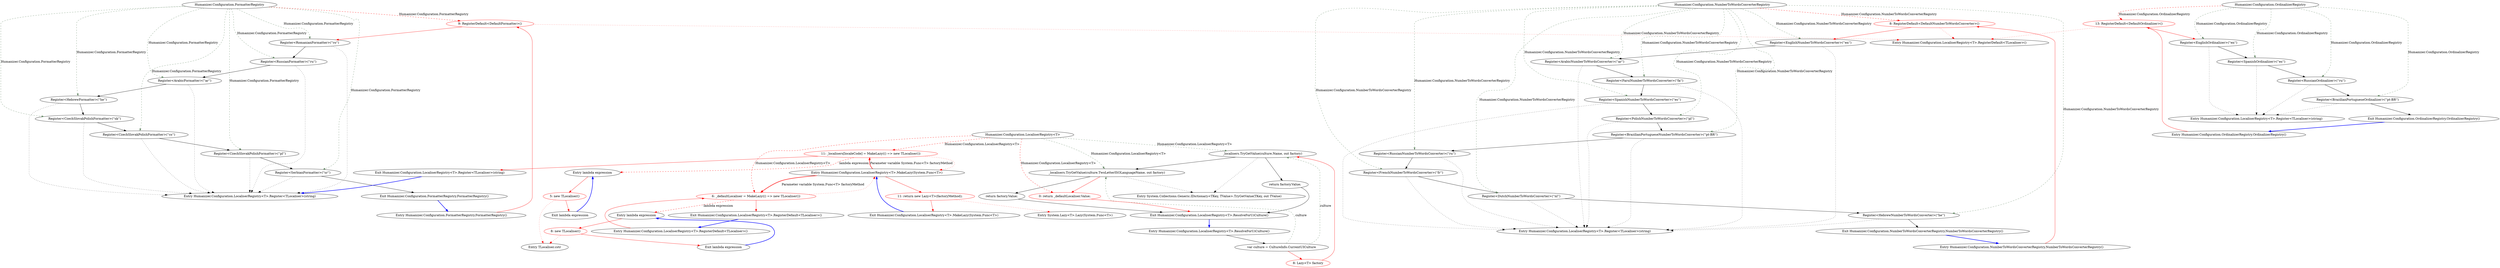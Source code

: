digraph  {
n13 [label="Humanizer.Configuration.FormatterRegistry", span=""];
n0 [cluster="Humanizer.Configuration.FormatterRegistry.FormatterRegistry()", label="Entry Humanizer.Configuration.FormatterRegistry.FormatterRegistry()", span="6-6"];
n1 [cluster="Humanizer.Configuration.FormatterRegistry.FormatterRegistry()", color=red, community=0, label="9: RegisterDefault<DefaultFormatter>()", span="8-8"];
n2 [cluster="Humanizer.Configuration.FormatterRegistry.FormatterRegistry()", label="Register<RomanianFormatter>(''ro'')", span="9-9"];
n11 [cluster="Humanizer.Configuration.LocaliserRegistry<T>.RegisterDefault<TLocaliser>()", label="Entry Humanizer.Configuration.LocaliserRegistry<T>.RegisterDefault<TLocaliser>()", span="50-50"];
n3 [cluster="Humanizer.Configuration.FormatterRegistry.FormatterRegistry()", label="Register<RussianFormatter>(''ru'')", span="10-10"];
n12 [cluster="Humanizer.Configuration.LocaliserRegistry<T>.Register<TLocaliser>(string)", label="Entry Humanizer.Configuration.LocaliserRegistry<T>.Register<TLocaliser>(string)", span="41-41"];
n4 [cluster="Humanizer.Configuration.FormatterRegistry.FormatterRegistry()", label="Register<ArabicFormatter>(''ar'')", span="11-11"];
n5 [cluster="Humanizer.Configuration.FormatterRegistry.FormatterRegistry()", label="Register<HebrewFormatter>(''he'')", span="12-12"];
n6 [cluster="Humanizer.Configuration.FormatterRegistry.FormatterRegistry()", label="Register<CzechSlovakPolishFormatter>(''sk'')", span="13-13"];
n7 [cluster="Humanizer.Configuration.FormatterRegistry.FormatterRegistry()", label="Register<CzechSlovakPolishFormatter>(''cs'')", span="14-14"];
n8 [cluster="Humanizer.Configuration.FormatterRegistry.FormatterRegistry()", label="Register<CzechSlovakPolishFormatter>(''pl'')", span="15-15"];
n9 [cluster="Humanizer.Configuration.FormatterRegistry.FormatterRegistry()", label="Register<SerbianFormatter>(''sr'')", span="16-16"];
n10 [cluster="Humanizer.Configuration.FormatterRegistry.FormatterRegistry()", label="Exit Humanizer.Configuration.FormatterRegistry.FormatterRegistry()", span="6-6"];
m0_15 [cluster="Humanizer.Configuration.LocaliserRegistry<T>.Register<TLocaliser>(string)", color=red, community=0, file="LocaliserRegistry.cs", label="11: _localisers[localeCode] = MakeLazy(() => new TLocaliser())", span="44-44"];
m0_16 [cluster="Humanizer.Configuration.LocaliserRegistry<T>.Register<TLocaliser>(string)", file="LocaliserRegistry.cs", label="Exit Humanizer.Configuration.LocaliserRegistry<T>.Register<TLocaliser>(string)", span="41-41"];
m0_13 [cluster="System.Collections.Generic.IDictionary<TKey, TValue>.TryGetValue(TKey, out TValue)", file="LocaliserRegistry.cs", label="Entry System.Collections.Generic.IDictionary<TKey, TValue>.TryGetValue(TKey, out TValue)", span="0-0"];
m0_3 [cluster="System.Lazy<T>.Lazy(System.Func<T>)", file="LocaliserRegistry.cs", label="Entry System.Lazy<T>.Lazy(System.Func<T>)", span="0-0"];
m0_0 [cluster="Humanizer.Configuration.LocaliserRegistry<T>.MakeLazy(System.Func<T>)", file="LocaliserRegistry.cs", label="Entry Humanizer.Configuration.LocaliserRegistry<T>.MakeLazy(System.Func<T>)", span="15-15"];
m0_1 [cluster="Humanizer.Configuration.LocaliserRegistry<T>.MakeLazy(System.Func<T>)", color=red, community=0, file="LocaliserRegistry.cs", label="11: return new Lazy<T>(factoryMethod);", span="17-17"];
m0_2 [cluster="Humanizer.Configuration.LocaliserRegistry<T>.MakeLazy(System.Func<T>)", file="LocaliserRegistry.cs", label="Exit Humanizer.Configuration.LocaliserRegistry<T>.MakeLazy(System.Func<T>)", span="15-15"];
m0_20 [cluster="TLocaliser.cstr", file="LocaliserRegistry.cs", label="Entry TLocaliser.cstr", span=""];
m0_4 [cluster="Humanizer.Configuration.LocaliserRegistry<T>.ResolveForUiCulture()", file="LocaliserRegistry.cs", label="Entry Humanizer.Configuration.LocaliserRegistry<T>.ResolveForUiCulture()", span="23-23"];
m0_5 [cluster="Humanizer.Configuration.LocaliserRegistry<T>.ResolveForUiCulture()", file="LocaliserRegistry.cs", label="var culture = CultureInfo.CurrentUICulture", span="25-25"];
m0_6 [cluster="Humanizer.Configuration.LocaliserRegistry<T>.ResolveForUiCulture()", color=red, community=0, file="LocaliserRegistry.cs", label="8: Lazy<T> factory", span="27-27"];
m0_7 [cluster="Humanizer.Configuration.LocaliserRegistry<T>.ResolveForUiCulture()", file="LocaliserRegistry.cs", label="_localisers.TryGetValue(culture.Name, out factory)", span="29-29"];
m0_9 [cluster="Humanizer.Configuration.LocaliserRegistry<T>.ResolveForUiCulture()", file="LocaliserRegistry.cs", label="_localisers.TryGetValue(culture.TwoLetterISOLanguageName, out factory)", span="32-32"];
m0_8 [cluster="Humanizer.Configuration.LocaliserRegistry<T>.ResolveForUiCulture()", file="LocaliserRegistry.cs", label="return factory.Value;", span="30-30"];
m0_10 [cluster="Humanizer.Configuration.LocaliserRegistry<T>.ResolveForUiCulture()", file="LocaliserRegistry.cs", label="return factory.Value;", span="33-33"];
m0_11 [cluster="Humanizer.Configuration.LocaliserRegistry<T>.ResolveForUiCulture()", color=red, community=0, file="LocaliserRegistry.cs", label="0: return _defaultLocaliser.Value;", span="35-35"];
m0_12 [cluster="Humanizer.Configuration.LocaliserRegistry<T>.ResolveForUiCulture()", file="LocaliserRegistry.cs", label="Exit Humanizer.Configuration.LocaliserRegistry<T>.ResolveForUiCulture()", span="23-23"];
m0_24 [cluster="lambda expression", file="LocaliserRegistry.cs", label="Entry lambda expression", span="53-53"];
m0_17 [cluster="lambda expression", file="LocaliserRegistry.cs", label="Entry lambda expression", span="44-44"];
m0_18 [cluster="lambda expression", color=red, community=0, file="LocaliserRegistry.cs", label="5: new TLocaliser()", span="44-44"];
m0_19 [cluster="lambda expression", file="LocaliserRegistry.cs", label="Exit lambda expression", span="44-44"];
m0_25 [cluster="lambda expression", color=red, community=0, file="LocaliserRegistry.cs", label="8: new TLocaliser()", span="53-53"];
m0_26 [cluster="lambda expression", file="LocaliserRegistry.cs", label="Exit lambda expression", span="53-53"];
m0_21 [cluster="Humanizer.Configuration.LocaliserRegistry<T>.RegisterDefault<TLocaliser>()", file="LocaliserRegistry.cs", label="Entry Humanizer.Configuration.LocaliserRegistry<T>.RegisterDefault<TLocaliser>()", span="50-50"];
m0_22 [cluster="Humanizer.Configuration.LocaliserRegistry<T>.RegisterDefault<TLocaliser>()", color=red, community=0, file="LocaliserRegistry.cs", label="6: _defaultLocaliser = MakeLazy(() => new TLocaliser())", span="53-53"];
m0_23 [cluster="Humanizer.Configuration.LocaliserRegistry<T>.RegisterDefault<TLocaliser>()", file="LocaliserRegistry.cs", label="Exit Humanizer.Configuration.LocaliserRegistry<T>.RegisterDefault<TLocaliser>()", span="50-50"];
m0_27 [file="LocaliserRegistry.cs", label="Humanizer.Configuration.LocaliserRegistry<T>", span=""];
m1_0 [cluster="Humanizer.Configuration.NumberToWordsConverterRegistry.NumberToWordsConverterRegistry()", file="NumberToWordsConverterRegistry.cs", label="Entry Humanizer.Configuration.NumberToWordsConverterRegistry.NumberToWordsConverterRegistry()", span="6-6"];
m1_1 [cluster="Humanizer.Configuration.NumberToWordsConverterRegistry.NumberToWordsConverterRegistry()", color=red, community=0, file="NumberToWordsConverterRegistry.cs", label="8: RegisterDefault<DefaultNumberToWordsConverter>()", span="8-8"];
m1_2 [cluster="Humanizer.Configuration.NumberToWordsConverterRegistry.NumberToWordsConverterRegistry()", file="NumberToWordsConverterRegistry.cs", label="Register<EnglishNumberToWordsConverter>(''en'')", span="9-9"];
m1_3 [cluster="Humanizer.Configuration.NumberToWordsConverterRegistry.NumberToWordsConverterRegistry()", file="NumberToWordsConverterRegistry.cs", label="Register<ArabicNumberToWordsConverter>(''ar'')", span="10-10"];
m1_4 [cluster="Humanizer.Configuration.NumberToWordsConverterRegistry.NumberToWordsConverterRegistry()", file="NumberToWordsConverterRegistry.cs", label="Register<FarsiNumberToWordsConverter>(''fa'')", span="11-11"];
m1_5 [cluster="Humanizer.Configuration.NumberToWordsConverterRegistry.NumberToWordsConverterRegistry()", file="NumberToWordsConverterRegistry.cs", label="Register<SpanishNumberToWordsConverter>(''es'')", span="12-12"];
m1_6 [cluster="Humanizer.Configuration.NumberToWordsConverterRegistry.NumberToWordsConverterRegistry()", file="NumberToWordsConverterRegistry.cs", label="Register<PolishNumberToWordsConverter>(''pl'')", span="13-13"];
m1_7 [cluster="Humanizer.Configuration.NumberToWordsConverterRegistry.NumberToWordsConverterRegistry()", file="NumberToWordsConverterRegistry.cs", label="Register<BrazilianPortugueseNumberToWordsConverter>(''pt-BR'')", span="14-14"];
m1_8 [cluster="Humanizer.Configuration.NumberToWordsConverterRegistry.NumberToWordsConverterRegistry()", file="NumberToWordsConverterRegistry.cs", label="Register<RussianNumberToWordsConverter>(''ru'')", span="15-15"];
m1_9 [cluster="Humanizer.Configuration.NumberToWordsConverterRegistry.NumberToWordsConverterRegistry()", file="NumberToWordsConverterRegistry.cs", label="Register<FrenchNumberToWordsConverter>(''fr'')", span="16-16"];
m1_10 [cluster="Humanizer.Configuration.NumberToWordsConverterRegistry.NumberToWordsConverterRegistry()", file="NumberToWordsConverterRegistry.cs", label="Register<DutchNumberToWordsConverter>(''nl'')", span="17-17"];
m1_11 [cluster="Humanizer.Configuration.NumberToWordsConverterRegistry.NumberToWordsConverterRegistry()", file="NumberToWordsConverterRegistry.cs", label="Register<HebrewNumberToWordsConverter>(''he'')", span="18-18"];
m1_12 [cluster="Humanizer.Configuration.NumberToWordsConverterRegistry.NumberToWordsConverterRegistry()", file="NumberToWordsConverterRegistry.cs", label="Exit Humanizer.Configuration.NumberToWordsConverterRegistry.NumberToWordsConverterRegistry()", span="6-6"];
m1_14 [cluster="Humanizer.Configuration.LocaliserRegistry<T>.Register<TLocaliser>(string)", file="NumberToWordsConverterRegistry.cs", label="Entry Humanizer.Configuration.LocaliserRegistry<T>.Register<TLocaliser>(string)", span="41-41"];
m1_15 [file="NumberToWordsConverterRegistry.cs", label="Humanizer.Configuration.NumberToWordsConverterRegistry", span=""];
m2_0 [cluster="Humanizer.Configuration.OrdinalizerRegistry.OrdinalizerRegistry()", file="OrdinalizerRegistry.cs", label="Entry Humanizer.Configuration.OrdinalizerRegistry.OrdinalizerRegistry()", span="6-6"];
m2_1 [cluster="Humanizer.Configuration.OrdinalizerRegistry.OrdinalizerRegistry()", color=red, community=0, file="OrdinalizerRegistry.cs", label="13: RegisterDefault<DefaultOrdinalizer>()", span="8-8"];
m2_2 [cluster="Humanizer.Configuration.OrdinalizerRegistry.OrdinalizerRegistry()", file="OrdinalizerRegistry.cs", label="Register<EnglishOrdinalizer>(''en'')", span="9-9"];
m2_3 [cluster="Humanizer.Configuration.OrdinalizerRegistry.OrdinalizerRegistry()", file="OrdinalizerRegistry.cs", label="Register<SpanishOrdinalizer>(''es'')", span="10-10"];
m2_4 [cluster="Humanizer.Configuration.OrdinalizerRegistry.OrdinalizerRegistry()", file="OrdinalizerRegistry.cs", label="Register<RussianOrdinalizer>(''ru'')", span="11-11"];
m2_5 [cluster="Humanizer.Configuration.OrdinalizerRegistry.OrdinalizerRegistry()", file="OrdinalizerRegistry.cs", label="Register<BrazilianPortugueseOrdinalizer>(''pt-BR'')", span="12-12"];
m2_6 [cluster="Humanizer.Configuration.OrdinalizerRegistry.OrdinalizerRegistry()", file="OrdinalizerRegistry.cs", label="Exit Humanizer.Configuration.OrdinalizerRegistry.OrdinalizerRegistry()", span="6-6"];
m2_8 [cluster="Humanizer.Configuration.LocaliserRegistry<T>.Register<TLocaliser>(string)", file="OrdinalizerRegistry.cs", label="Entry Humanizer.Configuration.LocaliserRegistry<T>.Register<TLocaliser>(string)", span="41-41"];
m2_9 [file="OrdinalizerRegistry.cs", label="Humanizer.Configuration.OrdinalizerRegistry", span=""];
n13 -> n1  [color=red, key=1, label="Humanizer.Configuration.FormatterRegistry", style=dashed];
n13 -> n2  [color=darkseagreen4, key=1, label="Humanizer.Configuration.FormatterRegistry", style=dashed];
n13 -> n3  [color=darkseagreen4, key=1, label="Humanizer.Configuration.FormatterRegistry", style=dashed];
n13 -> n4  [color=darkseagreen4, key=1, label="Humanizer.Configuration.FormatterRegistry", style=dashed];
n13 -> n5  [color=darkseagreen4, key=1, label="Humanizer.Configuration.FormatterRegistry", style=dashed];
n13 -> n6  [color=darkseagreen4, key=1, label="Humanizer.Configuration.FormatterRegistry", style=dashed];
n13 -> n7  [color=darkseagreen4, key=1, label="Humanizer.Configuration.FormatterRegistry", style=dashed];
n13 -> n8  [color=darkseagreen4, key=1, label="Humanizer.Configuration.FormatterRegistry", style=dashed];
n13 -> n9  [color=darkseagreen4, key=1, label="Humanizer.Configuration.FormatterRegistry", style=dashed];
n0 -> n1  [color=red, key=0, style=solid];
n1 -> n2  [color=red, key=0, style=solid];
n1 -> n11  [color=red, key=2, style=dotted];
n2 -> n3  [key=0, style=solid];
n2 -> n12  [key=2, style=dotted];
n3 -> n4  [key=0, style=solid];
n3 -> n12  [key=2, style=dotted];
n4 -> n5  [key=0, style=solid];
n4 -> n12  [key=2, style=dotted];
n5 -> n6  [key=0, style=solid];
n5 -> n12  [key=2, style=dotted];
n6 -> n7  [key=0, style=solid];
n6 -> n12  [key=2, style=dotted];
n7 -> n8  [key=0, style=solid];
n7 -> n12  [key=2, style=dotted];
n8 -> n9  [key=0, style=solid];
n8 -> n12  [key=2, style=dotted];
n9 -> n10  [key=0, style=solid];
n9 -> n12  [key=2, style=dotted];
n10 -> n0  [color=blue, key=0, style=bold];
m0_15 -> m0_16  [color=red, key=0, style=solid];
m0_15 -> m0_0  [color=red, key=2, style=dotted];
m0_15 -> m0_17  [color=red, key=1, label="lambda expression", style=dashed];
m0_16 -> n12  [color=blue, key=0, style=bold];
m0_0 -> m0_1  [color=red, key=0, style=solid];
m0_0 -> m0_15  [color=red, key=3, label="Parameter variable System.Func<T> factoryMethod", style=bold];
m0_0 -> m0_22  [color=red, key=3, label="Parameter variable System.Func<T> factoryMethod", style=bold];
m0_1 -> m0_2  [color=red, key=0, style=solid];
m0_1 -> m0_3  [color=red, key=2, style=dotted];
m0_2 -> m0_0  [color=blue, key=0, style=bold];
m0_4 -> m0_5  [key=0, style=solid];
m0_5 -> m0_6  [color=red, key=0, style=solid];
m0_5 -> m0_7  [color=darkseagreen4, key=1, label=culture, style=dashed];
m0_5 -> m0_9  [color=darkseagreen4, key=1, label=culture, style=dashed];
m0_6 -> m0_7  [color=red, key=0, style=solid];
m0_7 -> m0_8  [key=0, style=solid];
m0_7 -> m0_9  [key=0, style=solid];
m0_7 -> m0_13  [key=2, style=dotted];
m0_9 -> m0_10  [key=0, style=solid];
m0_9 -> m0_11  [color=red, key=0, style=solid];
m0_9 -> m0_13  [key=2, style=dotted];
m0_8 -> m0_12  [key=0, style=solid];
m0_10 -> m0_12  [key=0, style=solid];
m0_11 -> m0_12  [color=red, key=0, style=solid];
m0_12 -> m0_4  [color=blue, key=0, style=bold];
m0_24 -> m0_25  [color=red, key=0, style=solid];
m0_17 -> m0_18  [color=red, key=0, style=solid];
m0_18 -> m0_19  [color=red, key=0, style=solid];
m0_18 -> m0_20  [color=red, key=2, style=dotted];
m0_19 -> m0_17  [color=blue, key=0, style=bold];
m0_25 -> m0_26  [color=red, key=0, style=solid];
m0_25 -> m0_20  [color=red, key=2, style=dotted];
m0_26 -> m0_24  [color=blue, key=0, style=bold];
m0_21 -> m0_22  [color=red, key=0, style=solid];
m0_22 -> m0_23  [color=red, key=0, style=solid];
m0_22 -> m0_0  [color=red, key=2, style=dotted];
m0_22 -> m0_24  [color=red, key=1, label="lambda expression", style=dashed];
m0_23 -> m0_21  [color=blue, key=0, style=bold];
m0_27 -> m0_7  [color=darkseagreen4, key=1, label="Humanizer.Configuration.LocaliserRegistry<T>", style=dashed];
m0_27 -> m0_9  [color=darkseagreen4, key=1, label="Humanizer.Configuration.LocaliserRegistry<T>", style=dashed];
m0_27 -> m0_11  [color=red, key=1, label="Humanizer.Configuration.LocaliserRegistry<T>", style=dashed];
m0_27 -> m0_15  [color=red, key=1, label="Humanizer.Configuration.LocaliserRegistry<T>", style=dashed];
m0_27 -> m0_22  [color=red, key=1, label="Humanizer.Configuration.LocaliserRegistry<T>", style=dashed];
m1_0 -> m1_1  [color=red, key=0, style=solid];
m1_1 -> m1_2  [color=red, key=0, style=solid];
m1_1 -> n11  [color=red, key=2, style=dotted];
m1_2 -> m1_3  [key=0, style=solid];
m1_2 -> m1_14  [key=2, style=dotted];
m1_3 -> m1_4  [key=0, style=solid];
m1_3 -> m1_14  [key=2, style=dotted];
m1_4 -> m1_5  [key=0, style=solid];
m1_4 -> m1_14  [key=2, style=dotted];
m1_5 -> m1_6  [key=0, style=solid];
m1_5 -> m1_14  [key=2, style=dotted];
m1_6 -> m1_7  [key=0, style=solid];
m1_6 -> m1_14  [key=2, style=dotted];
m1_7 -> m1_8  [key=0, style=solid];
m1_7 -> m1_14  [key=2, style=dotted];
m1_8 -> m1_9  [key=0, style=solid];
m1_8 -> m1_14  [key=2, style=dotted];
m1_9 -> m1_10  [key=0, style=solid];
m1_9 -> m1_14  [key=2, style=dotted];
m1_10 -> m1_11  [key=0, style=solid];
m1_10 -> m1_14  [key=2, style=dotted];
m1_11 -> m1_12  [key=0, style=solid];
m1_11 -> m1_14  [key=2, style=dotted];
m1_12 -> m1_0  [color=blue, key=0, style=bold];
m1_15 -> m1_1  [color=red, key=1, label="Humanizer.Configuration.NumberToWordsConverterRegistry", style=dashed];
m1_15 -> m1_2  [color=darkseagreen4, key=1, label="Humanizer.Configuration.NumberToWordsConverterRegistry", style=dashed];
m1_15 -> m1_3  [color=darkseagreen4, key=1, label="Humanizer.Configuration.NumberToWordsConverterRegistry", style=dashed];
m1_15 -> m1_4  [color=darkseagreen4, key=1, label="Humanizer.Configuration.NumberToWordsConverterRegistry", style=dashed];
m1_15 -> m1_5  [color=darkseagreen4, key=1, label="Humanizer.Configuration.NumberToWordsConverterRegistry", style=dashed];
m1_15 -> m1_6  [color=darkseagreen4, key=1, label="Humanizer.Configuration.NumberToWordsConverterRegistry", style=dashed];
m1_15 -> m1_7  [color=darkseagreen4, key=1, label="Humanizer.Configuration.NumberToWordsConverterRegistry", style=dashed];
m1_15 -> m1_8  [color=darkseagreen4, key=1, label="Humanizer.Configuration.NumberToWordsConverterRegistry", style=dashed];
m1_15 -> m1_9  [color=darkseagreen4, key=1, label="Humanizer.Configuration.NumberToWordsConverterRegistry", style=dashed];
m1_15 -> m1_10  [color=darkseagreen4, key=1, label="Humanizer.Configuration.NumberToWordsConverterRegistry", style=dashed];
m1_15 -> m1_11  [color=darkseagreen4, key=1, label="Humanizer.Configuration.NumberToWordsConverterRegistry", style=dashed];
m2_0 -> m2_1  [color=red, key=0, style=solid];
m2_1 -> m2_2  [color=red, key=0, style=solid];
m2_1 -> n11  [color=red, key=2, style=dotted];
m2_2 -> m2_3  [key=0, style=solid];
m2_2 -> m2_8  [key=2, style=dotted];
m2_3 -> m2_4  [key=0, style=solid];
m2_3 -> m2_8  [key=2, style=dotted];
m2_4 -> m2_5  [key=0, style=solid];
m2_4 -> m2_8  [key=2, style=dotted];
m2_5 -> m2_6  [key=0, style=solid];
m2_5 -> m2_8  [key=2, style=dotted];
m2_6 -> m2_0  [color=blue, key=0, style=bold];
m2_9 -> m2_1  [color=red, key=1, label="Humanizer.Configuration.OrdinalizerRegistry", style=dashed];
m2_9 -> m2_2  [color=darkseagreen4, key=1, label="Humanizer.Configuration.OrdinalizerRegistry", style=dashed];
m2_9 -> m2_3  [color=darkseagreen4, key=1, label="Humanizer.Configuration.OrdinalizerRegistry", style=dashed];
m2_9 -> m2_4  [color=darkseagreen4, key=1, label="Humanizer.Configuration.OrdinalizerRegistry", style=dashed];
m2_9 -> m2_5  [color=darkseagreen4, key=1, label="Humanizer.Configuration.OrdinalizerRegistry", style=dashed];
}
